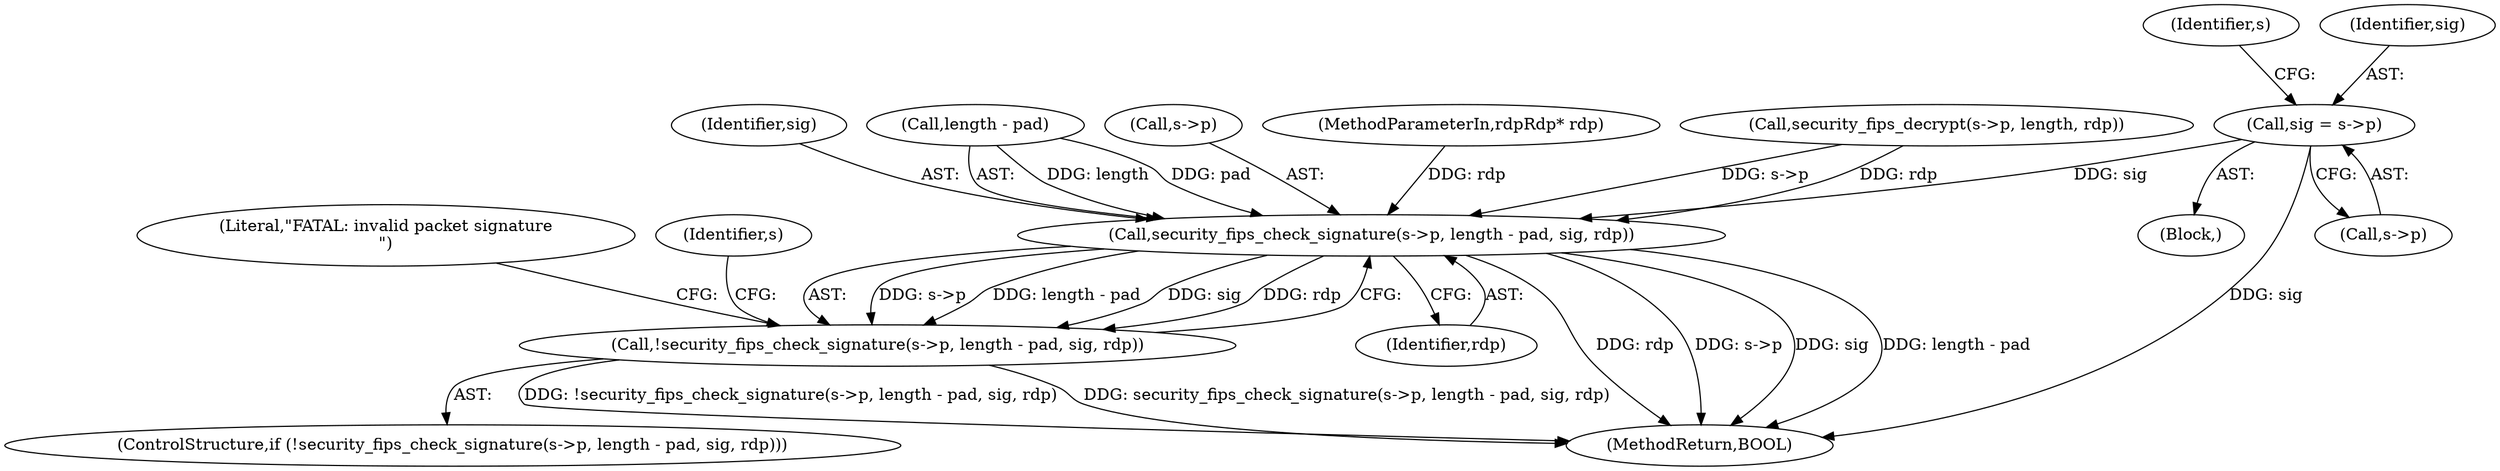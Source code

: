digraph "0_FreeRDP_7d58aac24fe20ffaad7bd9b40c9ddf457c1b06e7@pointer" {
"1000144" [label="(Call,sig = s->p)"];
"1000170" [label="(Call,security_fips_check_signature(s->p, length - pad, sig, rdp))"];
"1000169" [label="(Call,!security_fips_check_signature(s->p, length - pad, sig, rdp))"];
"1000169" [label="(Call,!security_fips_check_signature(s->p, length - pad, sig, rdp))"];
"1000168" [label="(ControlStructure,if (!security_fips_check_signature(s->p, length - pad, sig, rdp)))"];
"1000181" [label="(Literal,\"FATAL: invalid packet signature\n\")"];
"1000186" [label="(Identifier,s)"];
"1000178" [label="(Identifier,rdp)"];
"1000177" [label="(Identifier,sig)"];
"1000174" [label="(Call,length - pad)"];
"1000123" [label="(Block,)"];
"1000144" [label="(Call,sig = s->p)"];
"1000250" [label="(MethodReturn,BOOL)"];
"1000150" [label="(Identifier,s)"];
"1000170" [label="(Call,security_fips_check_signature(s->p, length - pad, sig, rdp))"];
"1000171" [label="(Call,s->p)"];
"1000108" [label="(MethodParameterIn,rdpRdp* rdp)"];
"1000157" [label="(Call,security_fips_decrypt(s->p, length, rdp))"];
"1000145" [label="(Identifier,sig)"];
"1000146" [label="(Call,s->p)"];
"1000144" -> "1000123"  [label="AST: "];
"1000144" -> "1000146"  [label="CFG: "];
"1000145" -> "1000144"  [label="AST: "];
"1000146" -> "1000144"  [label="AST: "];
"1000150" -> "1000144"  [label="CFG: "];
"1000144" -> "1000250"  [label="DDG: sig"];
"1000144" -> "1000170"  [label="DDG: sig"];
"1000170" -> "1000169"  [label="AST: "];
"1000170" -> "1000178"  [label="CFG: "];
"1000171" -> "1000170"  [label="AST: "];
"1000174" -> "1000170"  [label="AST: "];
"1000177" -> "1000170"  [label="AST: "];
"1000178" -> "1000170"  [label="AST: "];
"1000169" -> "1000170"  [label="CFG: "];
"1000170" -> "1000250"  [label="DDG: rdp"];
"1000170" -> "1000250"  [label="DDG: s->p"];
"1000170" -> "1000250"  [label="DDG: sig"];
"1000170" -> "1000250"  [label="DDG: length - pad"];
"1000170" -> "1000169"  [label="DDG: s->p"];
"1000170" -> "1000169"  [label="DDG: length - pad"];
"1000170" -> "1000169"  [label="DDG: sig"];
"1000170" -> "1000169"  [label="DDG: rdp"];
"1000157" -> "1000170"  [label="DDG: s->p"];
"1000157" -> "1000170"  [label="DDG: rdp"];
"1000174" -> "1000170"  [label="DDG: length"];
"1000174" -> "1000170"  [label="DDG: pad"];
"1000108" -> "1000170"  [label="DDG: rdp"];
"1000169" -> "1000168"  [label="AST: "];
"1000181" -> "1000169"  [label="CFG: "];
"1000186" -> "1000169"  [label="CFG: "];
"1000169" -> "1000250"  [label="DDG: !security_fips_check_signature(s->p, length - pad, sig, rdp)"];
"1000169" -> "1000250"  [label="DDG: security_fips_check_signature(s->p, length - pad, sig, rdp)"];
}
